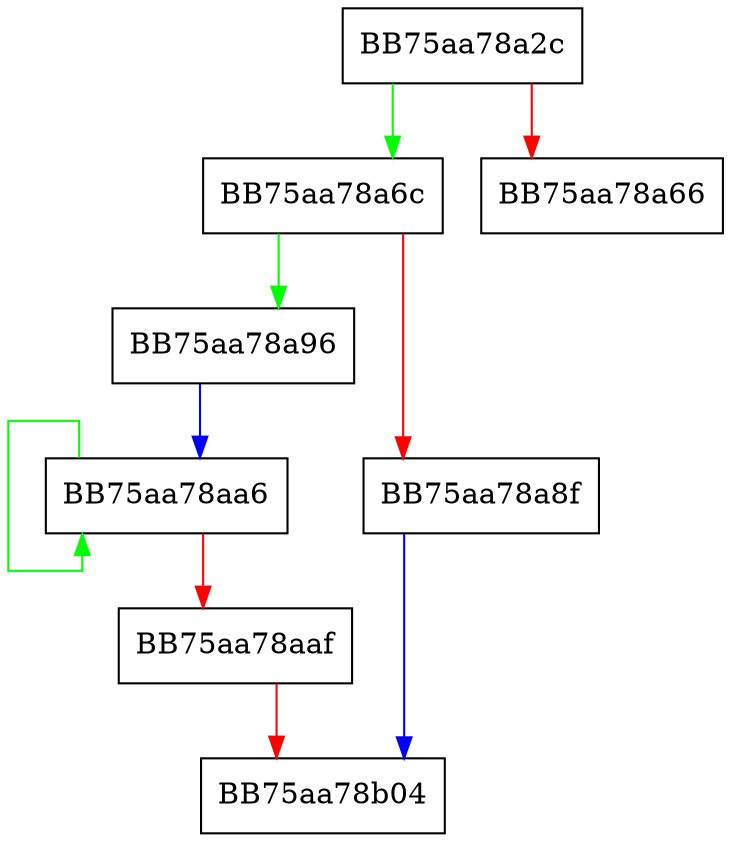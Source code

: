 digraph SetOutputAttributes_AmsiUac {
  node [shape="box"];
  graph [splines=ortho];
  BB75aa78a2c -> BB75aa78a6c [color="green"];
  BB75aa78a2c -> BB75aa78a66 [color="red"];
  BB75aa78a6c -> BB75aa78a96 [color="green"];
  BB75aa78a6c -> BB75aa78a8f [color="red"];
  BB75aa78a8f -> BB75aa78b04 [color="blue"];
  BB75aa78a96 -> BB75aa78aa6 [color="blue"];
  BB75aa78aa6 -> BB75aa78aa6 [color="green"];
  BB75aa78aa6 -> BB75aa78aaf [color="red"];
  BB75aa78aaf -> BB75aa78b04 [color="red"];
}